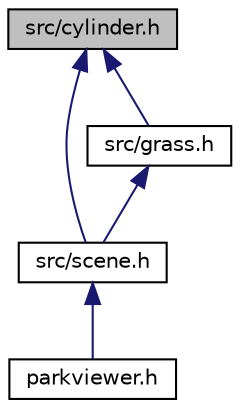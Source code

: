 digraph "src/cylinder.h"
{
  edge [fontname="Helvetica",fontsize="10",labelfontname="Helvetica",labelfontsize="10"];
  node [fontname="Helvetica",fontsize="10",shape=record];
  Node1 [label="src/cylinder.h",height=0.2,width=0.4,color="black", fillcolor="grey75", style="filled", fontcolor="black"];
  Node1 -> Node2 [dir="back",color="midnightblue",fontsize="10",style="solid"];
  Node2 [label="src/scene.h",height=0.2,width=0.4,color="black", fillcolor="white", style="filled",URL="$scene_8h.html"];
  Node2 -> Node3 [dir="back",color="midnightblue",fontsize="10",style="solid"];
  Node3 [label="parkviewer.h",height=0.2,width=0.4,color="black", fillcolor="white", style="filled",URL="$parkviewer_8h.html"];
  Node1 -> Node4 [dir="back",color="midnightblue",fontsize="10",style="solid"];
  Node4 [label="src/grass.h",height=0.2,width=0.4,color="black", fillcolor="white", style="filled",URL="$grass_8h.html"];
  Node4 -> Node2 [dir="back",color="midnightblue",fontsize="10",style="solid"];
}

